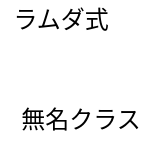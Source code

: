 <mxfile>
    <diagram id="nv6EqwKNi3Zu-wExRVgY" name="ページ1">
        <mxGraphModel dx="346" dy="229" grid="1" gridSize="10" guides="1" tooltips="1" connect="1" arrows="1" fold="1" page="1" pageScale="1" pageWidth="1169" pageHeight="827" math="0" shadow="0">
            <root>
                <mxCell id="0"/>
                <mxCell id="1" parent="0"/>
                <mxCell id="2" value="ラムダ式&lt;br&gt;" style="text;html=1;align=center;verticalAlign=middle;resizable=0;points=[];autosize=1;strokeColor=none;" vertex="1" parent="1">
                    <mxGeometry x="30" y="20" width="60" height="20" as="geometry"/>
                </mxCell>
                <mxCell id="3" value="無名クラス" style="text;html=1;align=center;verticalAlign=middle;resizable=0;points=[];autosize=1;strokeColor=none;" vertex="1" parent="1">
                    <mxGeometry x="30" y="70" width="80" height="20" as="geometry"/>
                </mxCell>
            </root>
        </mxGraphModel>
    </diagram>
</mxfile>